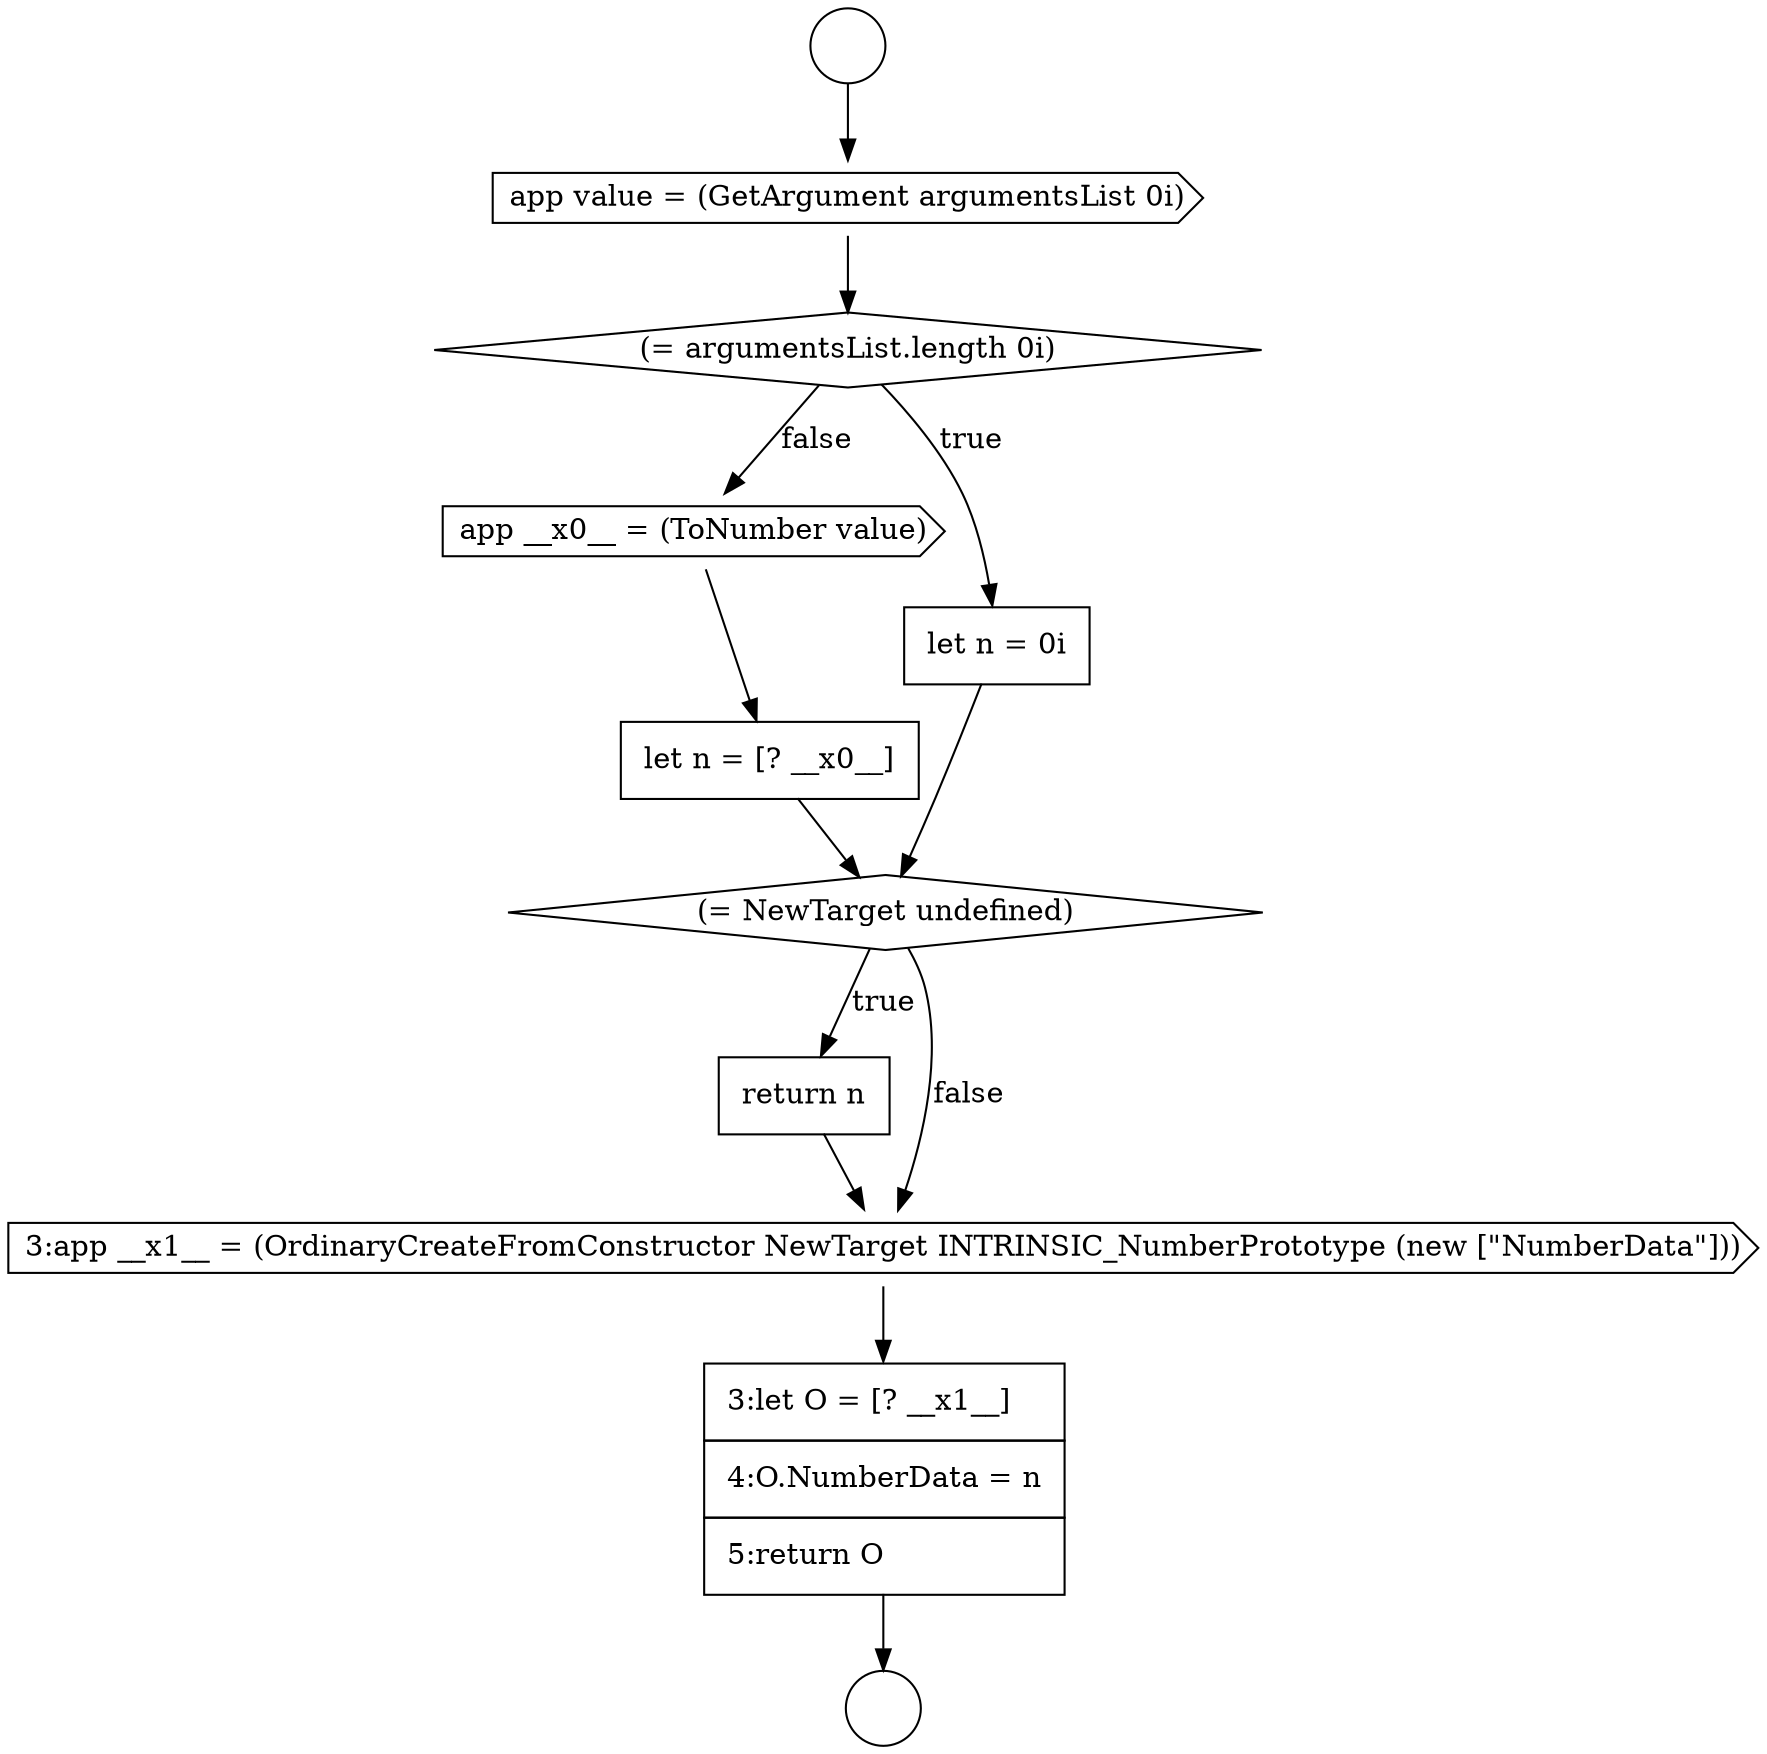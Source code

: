 digraph {
  node10891 [shape=cds, label=<<font color="black">app value = (GetArgument argumentsList 0i)</font>> color="black" fillcolor="white" style=filled]
  node10895 [shape=none, margin=0, label=<<font color="black">
    <table border="0" cellborder="1" cellspacing="0" cellpadding="10">
      <tr><td align="left">let n = [? __x0__]</td></tr>
    </table>
  </font>> color="black" fillcolor="white" style=filled]
  node10897 [shape=none, margin=0, label=<<font color="black">
    <table border="0" cellborder="1" cellspacing="0" cellpadding="10">
      <tr><td align="left">return n</td></tr>
    </table>
  </font>> color="black" fillcolor="white" style=filled]
  node10894 [shape=cds, label=<<font color="black">app __x0__ = (ToNumber value)</font>> color="black" fillcolor="white" style=filled]
  node10890 [shape=circle label=" " color="black" fillcolor="white" style=filled]
  node10898 [shape=cds, label=<<font color="black">3:app __x1__ = (OrdinaryCreateFromConstructor NewTarget INTRINSIC_NumberPrototype (new [&quot;NumberData&quot;]))</font>> color="black" fillcolor="white" style=filled]
  node10893 [shape=none, margin=0, label=<<font color="black">
    <table border="0" cellborder="1" cellspacing="0" cellpadding="10">
      <tr><td align="left">let n = 0i</td></tr>
    </table>
  </font>> color="black" fillcolor="white" style=filled]
  node10889 [shape=circle label=" " color="black" fillcolor="white" style=filled]
  node10899 [shape=none, margin=0, label=<<font color="black">
    <table border="0" cellborder="1" cellspacing="0" cellpadding="10">
      <tr><td align="left">3:let O = [? __x1__]</td></tr>
      <tr><td align="left">4:O.NumberData = n</td></tr>
      <tr><td align="left">5:return O</td></tr>
    </table>
  </font>> color="black" fillcolor="white" style=filled]
  node10892 [shape=diamond, label=<<font color="black">(= argumentsList.length 0i)</font>> color="black" fillcolor="white" style=filled]
  node10896 [shape=diamond, label=<<font color="black">(= NewTarget undefined)</font>> color="black" fillcolor="white" style=filled]
  node10897 -> node10898 [ color="black"]
  node10891 -> node10892 [ color="black"]
  node10896 -> node10897 [label=<<font color="black">true</font>> color="black"]
  node10896 -> node10898 [label=<<font color="black">false</font>> color="black"]
  node10899 -> node10890 [ color="black"]
  node10894 -> node10895 [ color="black"]
  node10892 -> node10893 [label=<<font color="black">true</font>> color="black"]
  node10892 -> node10894 [label=<<font color="black">false</font>> color="black"]
  node10898 -> node10899 [ color="black"]
  node10893 -> node10896 [ color="black"]
  node10889 -> node10891 [ color="black"]
  node10895 -> node10896 [ color="black"]
}
